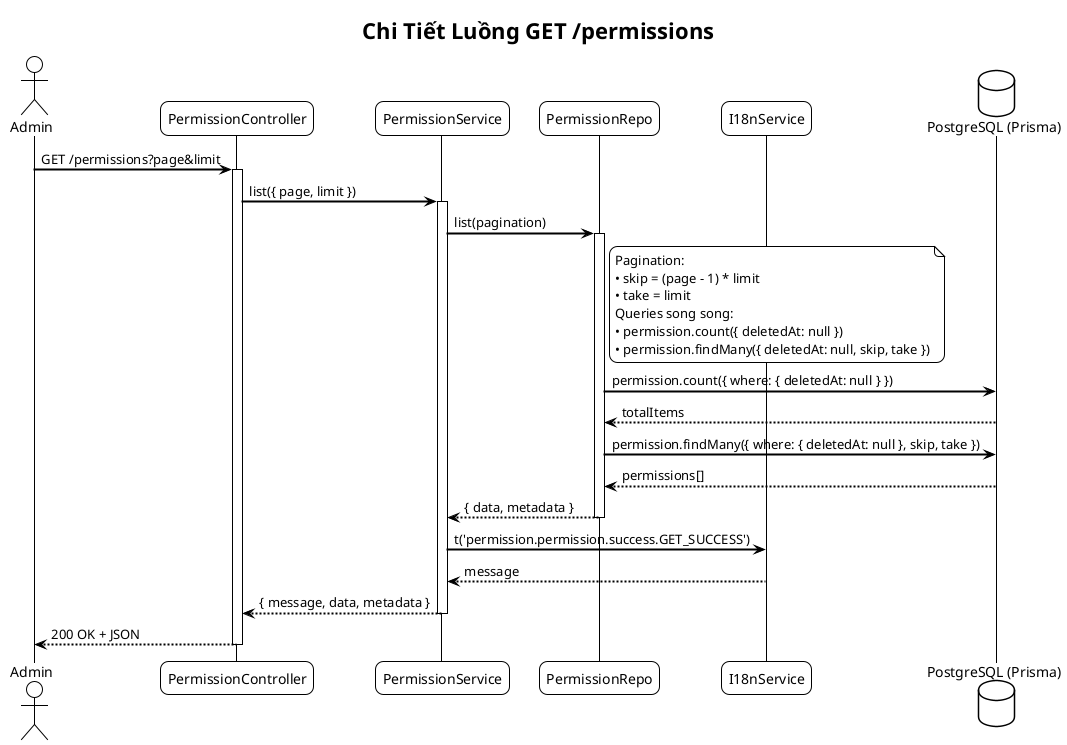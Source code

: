 @startuml Permission - Get List Sequence
!theme plain
skinparam backgroundColor #FFFFFF
skinparam sequenceArrowThickness 2
skinparam roundcorner 16

title Chi Tiết Luồng GET /permissions

actor "Admin" as A
participant "PermissionController" as PC
participant "PermissionService" as PS
participant "PermissionRepo" as PR
participant "I18nService" as IS
database "PostgreSQL (Prisma)" as DB

A -> PC: GET /permissions?page&limit
activate PC

PC -> PS: list({ page, limit })
activate PS

PS -> PR: list(pagination)
activate PR

note right of PR
Pagination:
• skip = (page - 1) * limit
• take = limit
Queries song song:
• permission.count({ deletedAt: null })
• permission.findMany({ deletedAt: null, skip, take })
end note

PR -> DB: permission.count({ where: { deletedAt: null } })
DB --> PR: totalItems
PR -> DB: permission.findMany({ where: { deletedAt: null }, skip, take })
DB --> PR: permissions[]
PR --> PS: { data, metadata }
deactivate PR

PS -> IS: t('permission.permission.success.GET_SUCCESS')
IS --> PS: message
PS --> PC: { message, data, metadata }
deactivate PS

PC --> A: 200 OK + JSON
deactivate PC

@enduml


